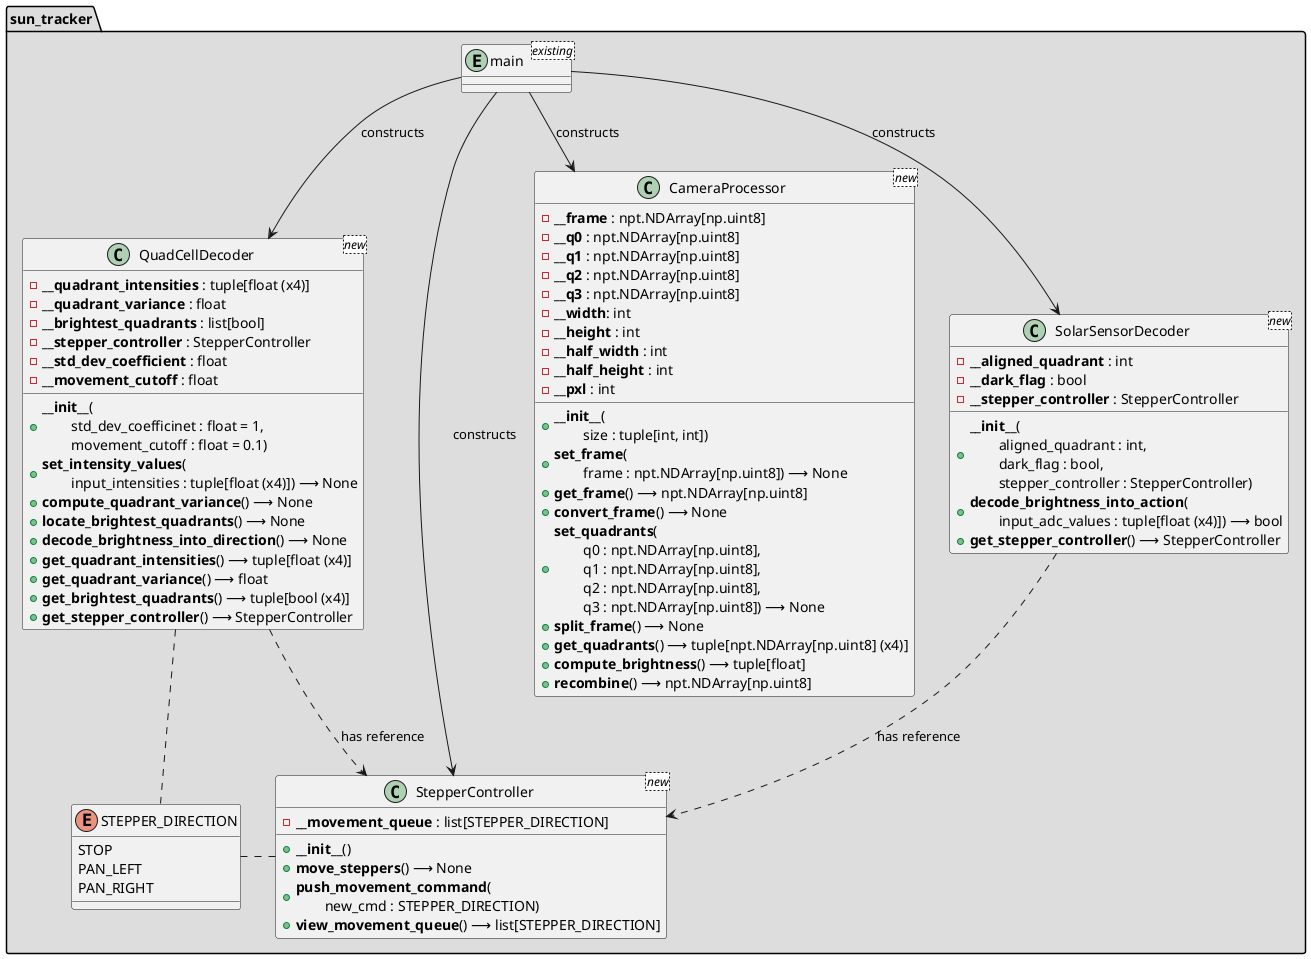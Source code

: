 @startuml SunTracker

' Define classes

package "sun_tracker" #DDDDDD
{

entity main <existing>
{
}

class CameraProcessor <new>
{
    - {field}**__frame** : npt.NDArray[np.uint8]
    - {field}**__q0** : npt.NDArray[np.uint8]
    - {field}**__q1** : npt.NDArray[np.uint8]
    - {field}**__q2** : npt.NDArray[np.uint8]
    - {field}**__q3** : npt.NDArray[np.uint8]
    - {field}**__width**: int
    - {field}**__height** : int
    - {field}**__half_width** : int
    - {field}**__half_height** : int
    - {field}**__pxl** : int
    + **__init__**(\n\
        size : tuple[int, int])
    + **set_frame**(\n\
        frame : npt.NDArray[np.uint8]) <U+27F6> None
    + **get_frame**() <U+27F6> npt.NDArray[np.uint8]
    + **convert_frame**() <U+27F6> None
    + **set_quadrants**(\n\
        q0 : npt.NDArray[np.uint8],\n\
        q1 : npt.NDArray[np.uint8],\n\
        q2 : npt.NDArray[np.uint8],\n\
        q3 : npt.NDArray[np.uint8]) <U+27F6> None
    + **split_frame**() <U+27F6> None
    + **get_quadrants**() <U+27F6> tuple[npt.NDArray[np.uint8] (x4)]
    + **compute_brightness**() <U+27F6> tuple[float]
    + **recombine**() <U+27F6> npt.NDArray[np.uint8]
}

class QuadCellDecoder <new>
{
    - {field}**__quadrant_intensities** : tuple[float (x4)]
    - {field}**__quadrant_variance** : float
    - {field}**__brightest_quadrants** : list[bool]
    - {field}**__stepper_controller** : StepperController
    - {field}**__std_dev_coefficient** : float
    - {field}**__movement_cutoff** : float
    + **__init__**(\n\
        std_dev_coefficinet : float = 1,\n\
        movement_cutoff : float = 0.1)
    + **set_intensity_values**(\n\
        input_intensities : tuple[float (x4)]) <U+27F6> None
    + **compute_quadrant_variance**() <U+27F6> None
    + **locate_brightest_quadrants**() <U+27F6> None
    + **decode_brightness_into_direction**() <U+27F6> None
    + **get_quadrant_intensities**() <U+27F6> tuple[float (x4)]
    + **get_quadrant_variance**() <U+27F6> float
    + **get_brightest_quadrants**() <U+27F6> tuple[bool (x4)]
    + **get_stepper_controller**() <U+27F6> StepperController
}

class SolarSensorDecoder <new>
{
    - {field}**__aligned_quadrant** : int
    - {field}**__dark_flag** : bool
    - {field}**__stepper_controller** : StepperController
    + **__init__**(\n\
        aligned_quadrant : int,\n\
        dark_flag : bool,\n\
        stepper_controller : StepperController)
    + **decode_brightness_into_action**(\n\
        input_adc_values : tuple[float (x4)]) <U+27F6> bool
    + **get_stepper_controller**() <U+27F6> StepperController
}

enum STEPPER_DIRECTION
{
    STOP
    PAN_LEFT
    PAN_RIGHT
}

class StepperController <new>
{
    - {field}**__movement_queue** : list[STEPPER_DIRECTION]
    + **__init__**()
    + **move_steppers**() <U+27F6> None
    + **push_movement_command**(\n\
        new_cmd : STEPPER_DIRECTION)
    + **view_movement_queue**() <U+27F6> list[STEPPER_DIRECTION]
}

' Define class relations

main --> CameraProcessor: constructs
main --> StepperController: constructs
main --> QuadCellDecoder: constructs
main --> SolarSensorDecoder: constructs
QuadCellDecoder ..> StepperController: has reference
SolarSensorDecoder ..> StepperController: has reference
QuadCellDecoder . STEPPER_DIRECTION
StepperController . STEPPER_DIRECTION

}
